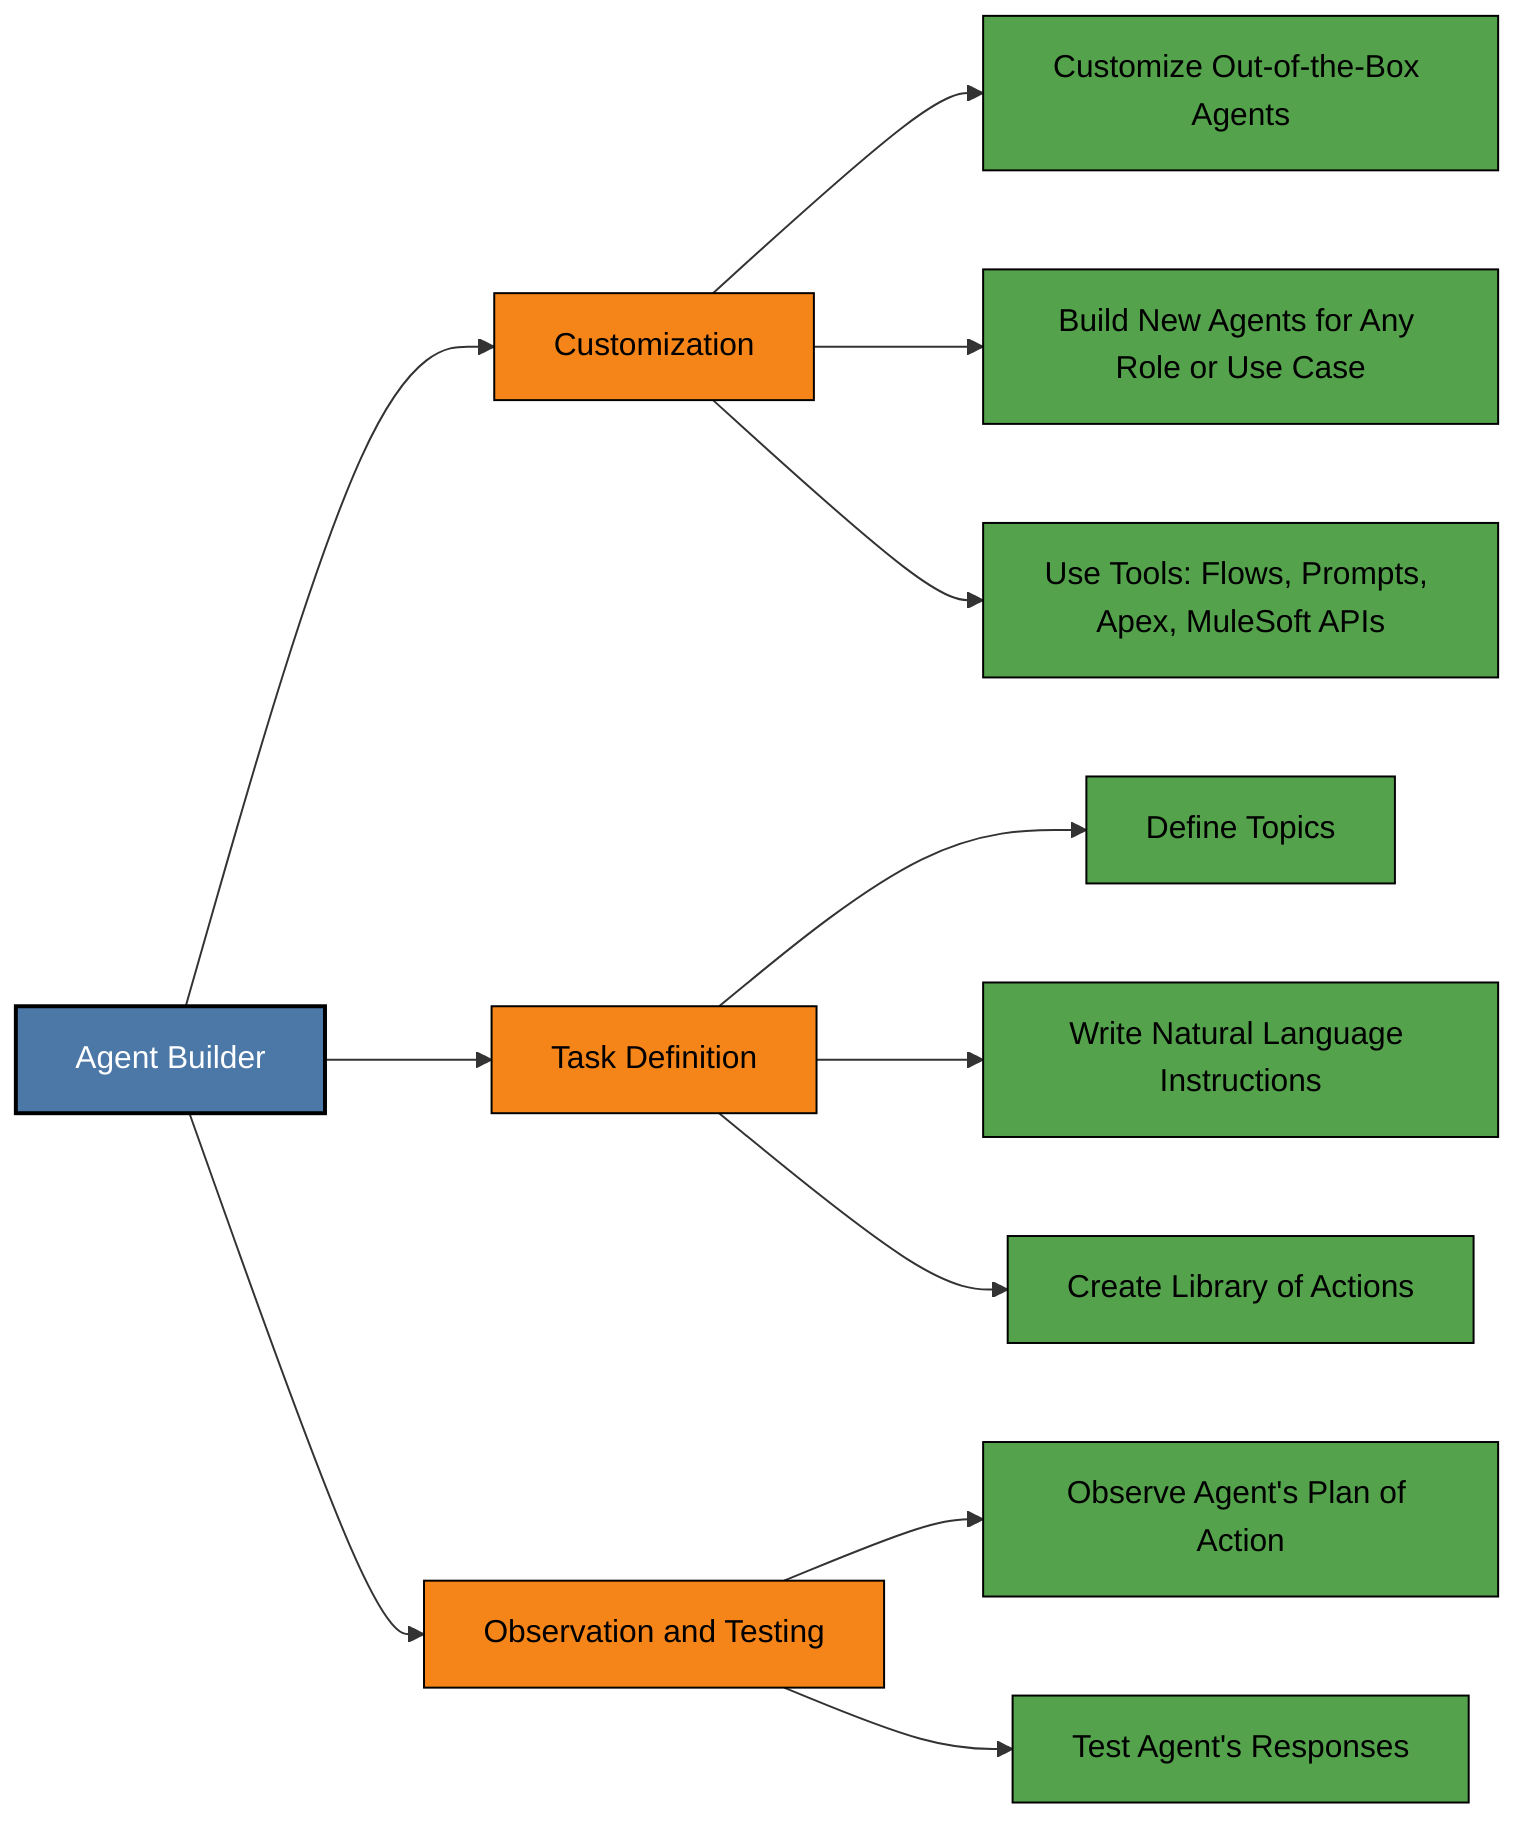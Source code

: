 flowchart LR
    A[Agent Builder]:::main
    A --> B[Customization]:::feature
    A --> C[Task Definition]:::feature
    A --> D[Observation and Testing]:::feature

    B --> E[Customize Out-of-the-Box Agents]:::process
    B --> F[Build New Agents for Any Role or Use Case]:::process
    B --> G[Use Tools: Flows, Prompts, Apex, MuleSoft APIs]:::process

    C --> H[Define Topics]:::process
    C --> I[Write Natural Language Instructions]:::process
    C --> J[Create Library of Actions]:::process

    D --> K[Observe Agent's Plan of Action]:::process
    D --> L[Test Agent's Responses]:::process

    classDef main fill:#4c78a8,stroke:#000,stroke-width:2px,color:#fff;
    classDef feature fill:#f58518,stroke:#000,stroke-width:1px,color:#000;
    classDef process fill:#54a24b,stroke:#000,stroke-width:1px,color:#000;